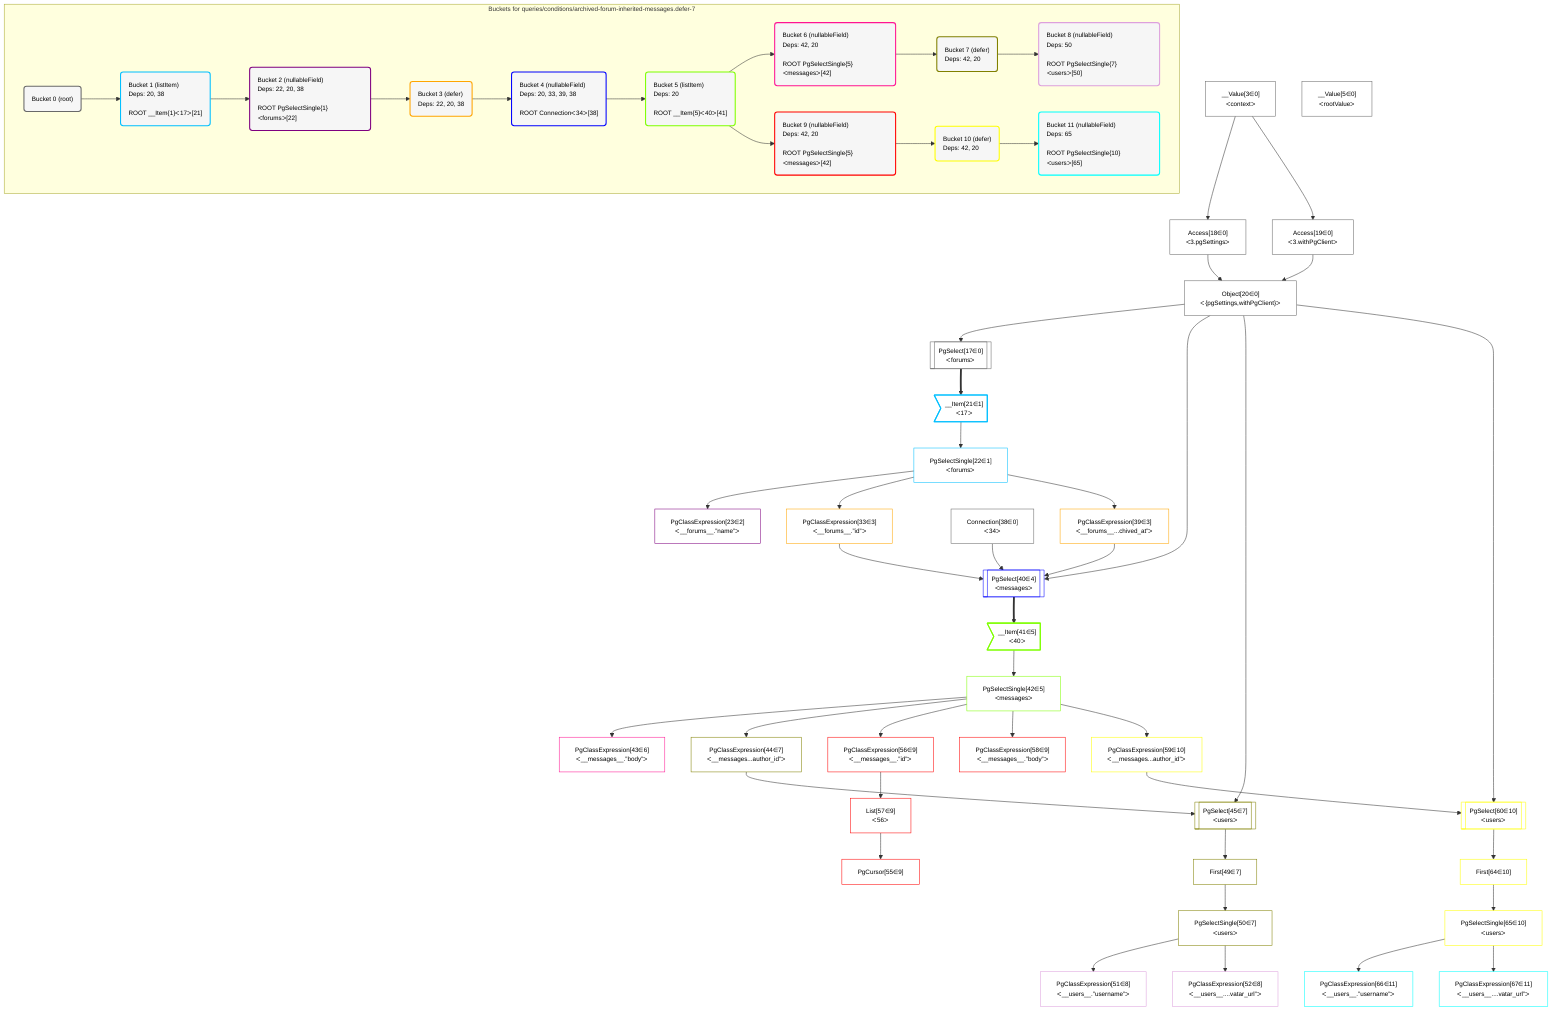 %%{init: {'themeVariables': { 'fontSize': '12px'}}}%%
graph TD
    classDef path fill:#eee,stroke:#000,color:#000
    classDef plan fill:#fff,stroke-width:1px,color:#000
    classDef itemplan fill:#fff,stroke-width:2px,color:#000
    classDef sideeffectplan fill:#f00,stroke-width:2px,color:#000
    classDef bucket fill:#f6f6f6,color:#000,stroke-width:2px,text-align:left


    %% define steps
    __Value3["__Value[3∈0]<br />ᐸcontextᐳ"]:::plan
    __Value5["__Value[5∈0]<br />ᐸrootValueᐳ"]:::plan
    Access18["Access[18∈0]<br />ᐸ3.pgSettingsᐳ"]:::plan
    Access19["Access[19∈0]<br />ᐸ3.withPgClientᐳ"]:::plan
    Object20["Object[20∈0]<br />ᐸ{pgSettings,withPgClient}ᐳ"]:::plan
    PgSelect17[["PgSelect[17∈0]<br />ᐸforumsᐳ"]]:::plan
    __Item21>"__Item[21∈1]<br />ᐸ17ᐳ"]:::itemplan
    PgSelectSingle22["PgSelectSingle[22∈1]<br />ᐸforumsᐳ"]:::plan
    PgClassExpression23["PgClassExpression[23∈2]<br />ᐸ__forums__.”name”ᐳ"]:::plan
    PgClassExpression33["PgClassExpression[33∈3]<br />ᐸ__forums__.”id”ᐳ"]:::plan
    Connection38["Connection[38∈0]<br />ᐸ34ᐳ"]:::plan
    PgClassExpression39["PgClassExpression[39∈3]<br />ᐸ__forums__...chived_at”ᐳ"]:::plan
    PgSelect40[["PgSelect[40∈4]<br />ᐸmessagesᐳ"]]:::plan
    __Item41>"__Item[41∈5]<br />ᐸ40ᐳ"]:::itemplan
    PgSelectSingle42["PgSelectSingle[42∈5]<br />ᐸmessagesᐳ"]:::plan
    PgClassExpression43["PgClassExpression[43∈6]<br />ᐸ__messages__.”body”ᐳ"]:::plan
    PgClassExpression44["PgClassExpression[44∈7]<br />ᐸ__messages...author_id”ᐳ"]:::plan
    PgSelect45[["PgSelect[45∈7]<br />ᐸusersᐳ"]]:::plan
    First49["First[49∈7]"]:::plan
    PgSelectSingle50["PgSelectSingle[50∈7]<br />ᐸusersᐳ"]:::plan
    PgClassExpression51["PgClassExpression[51∈8]<br />ᐸ__users__.”username”ᐳ"]:::plan
    PgClassExpression52["PgClassExpression[52∈8]<br />ᐸ__users__....vatar_url”ᐳ"]:::plan
    PgClassExpression56["PgClassExpression[56∈9]<br />ᐸ__messages__.”id”ᐳ"]:::plan
    List57["List[57∈9]<br />ᐸ56ᐳ"]:::plan
    PgCursor55["PgCursor[55∈9]"]:::plan
    PgClassExpression58["PgClassExpression[58∈9]<br />ᐸ__messages__.”body”ᐳ"]:::plan
    PgClassExpression59["PgClassExpression[59∈10]<br />ᐸ__messages...author_id”ᐳ"]:::plan
    PgSelect60[["PgSelect[60∈10]<br />ᐸusersᐳ"]]:::plan
    First64["First[64∈10]"]:::plan
    PgSelectSingle65["PgSelectSingle[65∈10]<br />ᐸusersᐳ"]:::plan
    PgClassExpression66["PgClassExpression[66∈11]<br />ᐸ__users__.”username”ᐳ"]:::plan
    PgClassExpression67["PgClassExpression[67∈11]<br />ᐸ__users__....vatar_url”ᐳ"]:::plan

    %% plan dependencies
    __Value3 --> Access18
    __Value3 --> Access19
    Access18 & Access19 --> Object20
    Object20 --> PgSelect17
    PgSelect17 ==> __Item21
    __Item21 --> PgSelectSingle22
    PgSelectSingle22 --> PgClassExpression23
    PgSelectSingle22 --> PgClassExpression33
    PgSelectSingle22 --> PgClassExpression39
    Object20 & PgClassExpression33 & PgClassExpression39 & Connection38 --> PgSelect40
    PgSelect40 ==> __Item41
    __Item41 --> PgSelectSingle42
    PgSelectSingle42 --> PgClassExpression43
    PgSelectSingle42 --> PgClassExpression44
    Object20 & PgClassExpression44 --> PgSelect45
    PgSelect45 --> First49
    First49 --> PgSelectSingle50
    PgSelectSingle50 --> PgClassExpression51
    PgSelectSingle50 --> PgClassExpression52
    PgSelectSingle42 --> PgClassExpression56
    PgClassExpression56 --> List57
    List57 --> PgCursor55
    PgSelectSingle42 --> PgClassExpression58
    PgSelectSingle42 --> PgClassExpression59
    Object20 & PgClassExpression59 --> PgSelect60
    PgSelect60 --> First64
    First64 --> PgSelectSingle65
    PgSelectSingle65 --> PgClassExpression66
    PgSelectSingle65 --> PgClassExpression67

    subgraph "Buckets for queries/conditions/archived-forum-inherited-messages.defer-7"
    Bucket0("Bucket 0 (root)"):::bucket
    classDef bucket0 stroke:#696969
    class Bucket0,__Value3,__Value5,PgSelect17,Access18,Access19,Object20,Connection38 bucket0
    Bucket1("Bucket 1 (listItem)<br />Deps: 20, 38<br /><br />ROOT __Item{1}ᐸ17ᐳ[21]"):::bucket
    classDef bucket1 stroke:#00bfff
    class Bucket1,__Item21,PgSelectSingle22 bucket1
    Bucket2("Bucket 2 (nullableField)<br />Deps: 22, 20, 38<br /><br />ROOT PgSelectSingle{1}ᐸforumsᐳ[22]"):::bucket
    classDef bucket2 stroke:#7f007f
    class Bucket2,PgClassExpression23 bucket2
    Bucket3("Bucket 3 (defer)<br />Deps: 22, 20, 38"):::bucket
    classDef bucket3 stroke:#ffa500
    class Bucket3,PgClassExpression33,PgClassExpression39 bucket3
    Bucket4("Bucket 4 (nullableField)<br />Deps: 20, 33, 39, 38<br /><br />ROOT Connectionᐸ34ᐳ[38]"):::bucket
    classDef bucket4 stroke:#0000ff
    class Bucket4,PgSelect40 bucket4
    Bucket5("Bucket 5 (listItem)<br />Deps: 20<br /><br />ROOT __Item{5}ᐸ40ᐳ[41]"):::bucket
    classDef bucket5 stroke:#7fff00
    class Bucket5,__Item41,PgSelectSingle42 bucket5
    Bucket6("Bucket 6 (nullableField)<br />Deps: 42, 20<br /><br />ROOT PgSelectSingle{5}ᐸmessagesᐳ[42]"):::bucket
    classDef bucket6 stroke:#ff1493
    class Bucket6,PgClassExpression43 bucket6
    Bucket7("Bucket 7 (defer)<br />Deps: 42, 20"):::bucket
    classDef bucket7 stroke:#808000
    class Bucket7,PgClassExpression44,PgSelect45,First49,PgSelectSingle50 bucket7
    Bucket8("Bucket 8 (nullableField)<br />Deps: 50<br /><br />ROOT PgSelectSingle{7}ᐸusersᐳ[50]"):::bucket
    classDef bucket8 stroke:#dda0dd
    class Bucket8,PgClassExpression51,PgClassExpression52 bucket8
    Bucket9("Bucket 9 (nullableField)<br />Deps: 42, 20<br /><br />ROOT PgSelectSingle{5}ᐸmessagesᐳ[42]"):::bucket
    classDef bucket9 stroke:#ff0000
    class Bucket9,PgCursor55,PgClassExpression56,List57,PgClassExpression58 bucket9
    Bucket10("Bucket 10 (defer)<br />Deps: 42, 20"):::bucket
    classDef bucket10 stroke:#ffff00
    class Bucket10,PgClassExpression59,PgSelect60,First64,PgSelectSingle65 bucket10
    Bucket11("Bucket 11 (nullableField)<br />Deps: 65<br /><br />ROOT PgSelectSingle{10}ᐸusersᐳ[65]"):::bucket
    classDef bucket11 stroke:#00ffff
    class Bucket11,PgClassExpression66,PgClassExpression67 bucket11
    Bucket0 --> Bucket1
    Bucket1 --> Bucket2
    Bucket2 --> Bucket3
    Bucket3 --> Bucket4
    Bucket4 --> Bucket5
    Bucket5 --> Bucket6 & Bucket9
    Bucket6 --> Bucket7
    Bucket7 --> Bucket8
    Bucket9 --> Bucket10
    Bucket10 --> Bucket11
    end